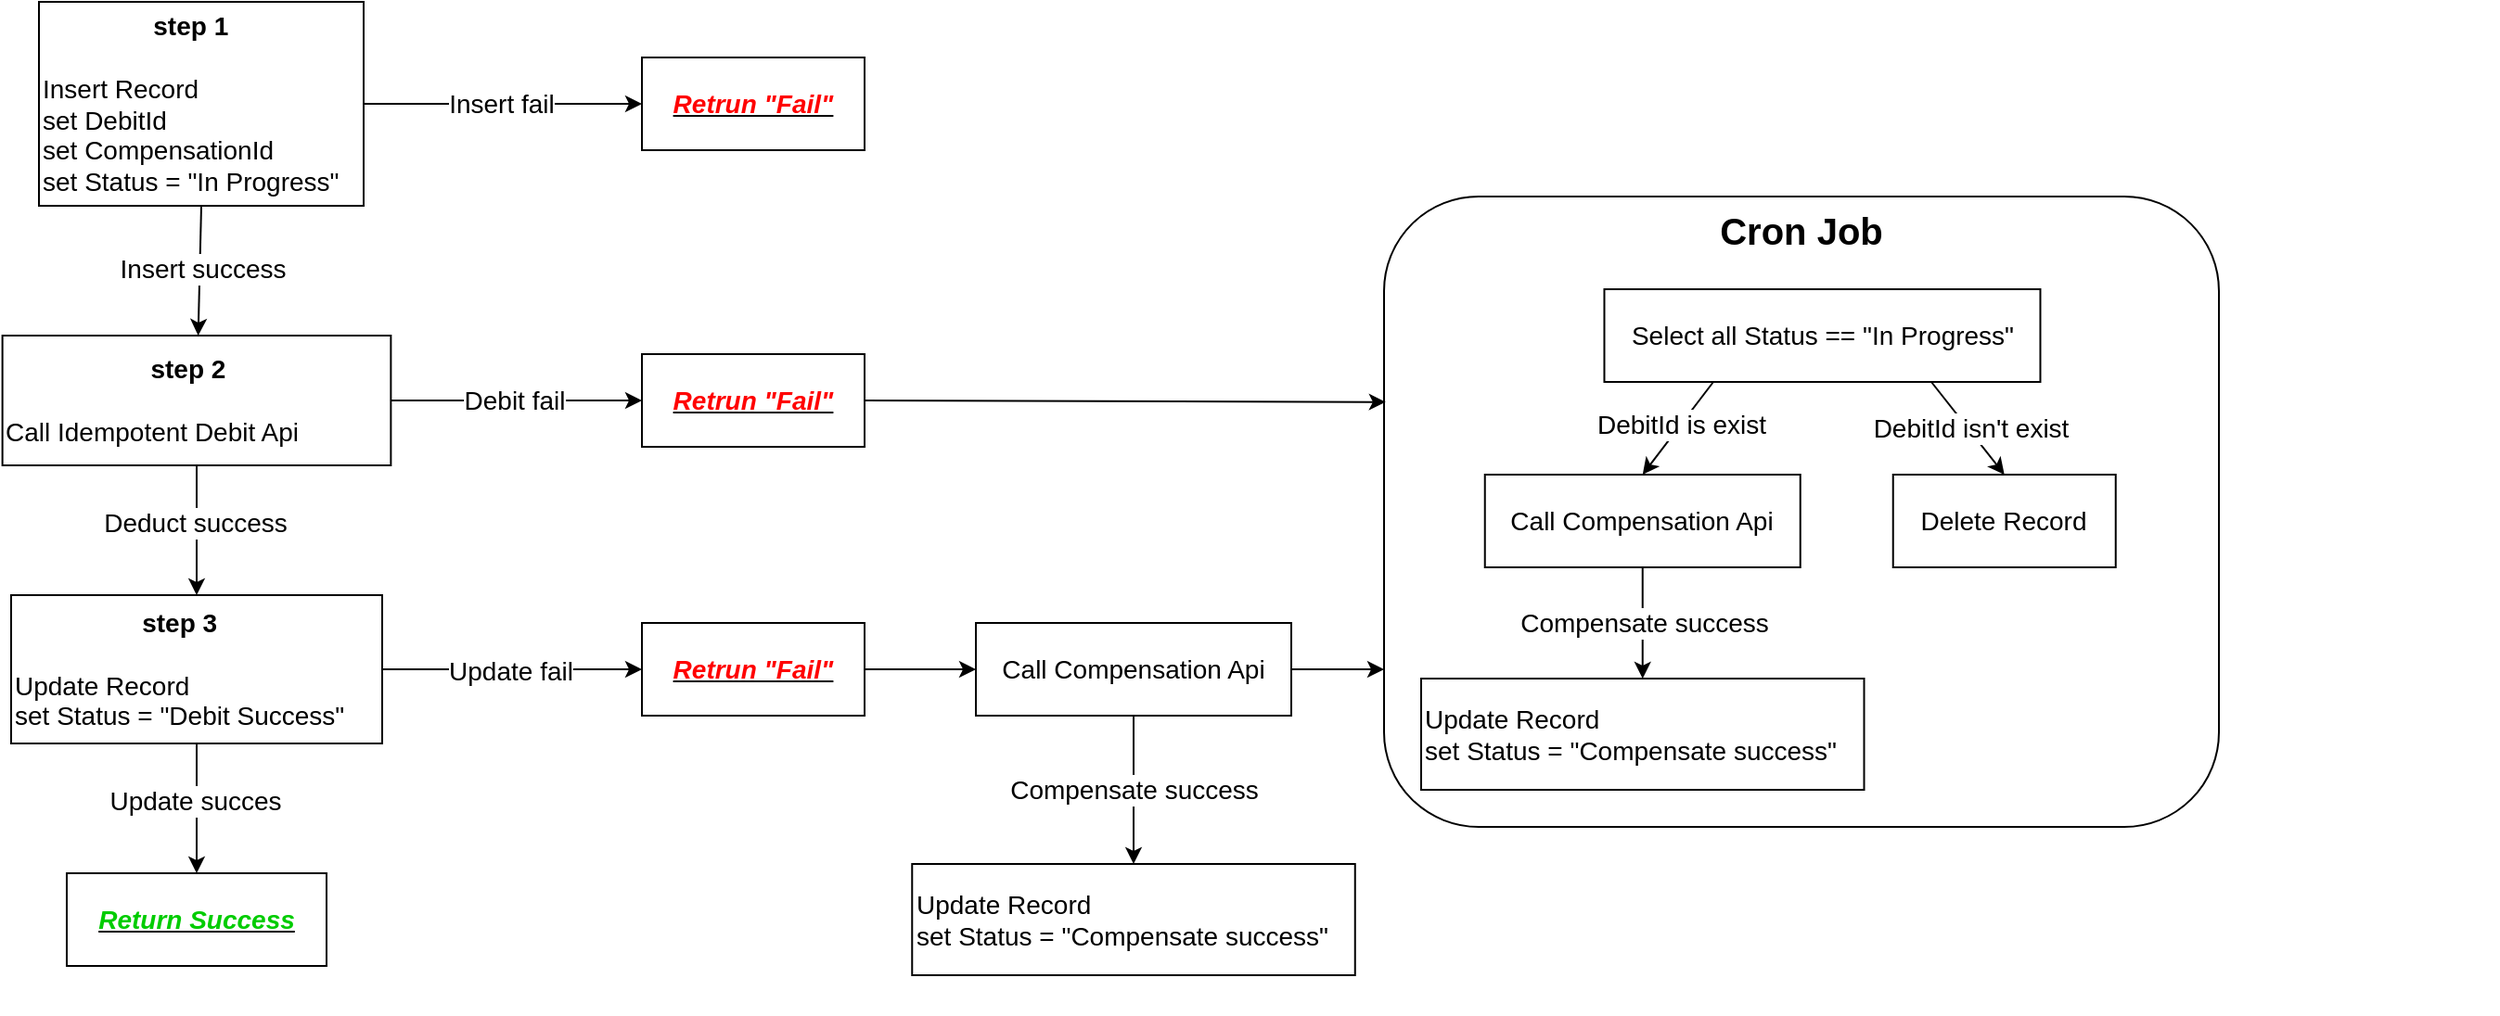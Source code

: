<mxfile version="26.0.14">
  <diagram name="第 1 页" id="Pe-Xq5TCLp1dsRRwMXim">
    <mxGraphModel dx="1434" dy="738" grid="1" gridSize="10" guides="1" tooltips="1" connect="1" arrows="1" fold="1" page="1" pageScale="1" pageWidth="827" pageHeight="1169" math="0" shadow="0">
      <root>
        <mxCell id="0" />
        <mxCell id="1" parent="0" />
        <mxCell id="N4m3akjZVZ2ySZBwFNGX-3" value="&lt;div style=&quot;text-align: center; font-size: 14px;&quot;&gt;&lt;b&gt;&amp;nbsp; &amp;nbsp; &amp;nbsp; &amp;nbsp; &amp;nbsp; step 2&lt;/b&gt;&lt;/div&gt;&lt;div style=&quot;font-size: 14px;&quot;&gt;&lt;span style=&quot;background-color: initial; font-size: 14px;&quot;&gt;&lt;br&gt;&lt;/span&gt;&lt;/div&gt;&lt;div style=&quot;font-size: 14px;&quot;&gt;&lt;span style=&quot;background-color: initial; font-size: 14px;&quot;&gt;Call Idempotent Debit Api&lt;/span&gt;&lt;/div&gt;" style="whiteSpace=wrap;html=1;fontSize=14;align=left;" parent="1" vertex="1">
          <mxGeometry x="35.31" y="270" width="209.37" height="70" as="geometry" />
        </mxCell>
        <mxCell id="N4m3akjZVZ2ySZBwFNGX-4" value="" style="edgeStyle=none;orthogonalLoop=1;jettySize=auto;html=1;rounded=0;exitX=0.5;exitY=1;exitDx=0;exitDy=0;entryX=0.5;entryY=0;entryDx=0;entryDy=0;fontSize=14;" parent="1" source="N4m3akjZVZ2ySZBwFNGX-3" target="N4m3akjZVZ2ySZBwFNGX-5" edge="1">
          <mxGeometry width="100" relative="1" as="geometry">
            <mxPoint x="150" y="311" as="sourcePoint" />
            <mxPoint x="140" y="370" as="targetPoint" />
            <Array as="points" />
          </mxGeometry>
        </mxCell>
        <mxCell id="LdtOP8FCOL7xw9E4yAfK-9" value="Deduct success" style="edgeLabel;html=1;align=center;verticalAlign=middle;resizable=0;points=[];fontSize=14;" parent="N4m3akjZVZ2ySZBwFNGX-4" vertex="1" connectable="0">
          <mxGeometry x="-0.114" y="-1" relative="1" as="geometry">
            <mxPoint as="offset" />
          </mxGeometry>
        </mxCell>
        <mxCell id="N4m3akjZVZ2ySZBwFNGX-5" value="&lt;div style=&quot;text-align: center; font-size: 14px;&quot;&gt;&lt;b style=&quot;background-color: initial;&quot;&gt;step 3&lt;/b&gt;&lt;br&gt;&lt;/div&gt;&lt;div style=&quot;font-size: 14px;&quot;&gt;&lt;span style=&quot;background-color: initial; font-size: 14px;&quot;&gt;&lt;br&gt;&lt;/span&gt;&lt;/div&gt;&lt;div style=&quot;font-size: 14px;&quot;&gt;&lt;span style=&quot;background-color: initial; font-size: 14px;&quot;&gt;Update Record&lt;/span&gt;&lt;br style=&quot;font-size: 14px;&quot;&gt;&lt;/div&gt;&lt;div style=&quot;font-size: 14px;&quot;&gt;set Status = &quot;Debit Success&quot;&lt;/div&gt;" style="whiteSpace=wrap;html=1;fontSize=14;align=left;" parent="1" vertex="1">
          <mxGeometry x="39.99" y="410" width="200.01" height="80" as="geometry" />
        </mxCell>
        <mxCell id="LdtOP8FCOL7xw9E4yAfK-2" value="" style="edgeStyle=none;orthogonalLoop=1;jettySize=auto;html=1;rounded=0;exitX=1;exitY=0.5;exitDx=0;exitDy=0;entryX=0;entryY=0.5;entryDx=0;entryDy=0;fontSize=14;" parent="1" source="N4m3akjZVZ2ySZBwFNGX-5" target="BQPz4AaYWSFw1NKrpsAX-31" edge="1">
          <mxGeometry width="100" relative="1" as="geometry">
            <mxPoint x="220" y="439.5" as="sourcePoint" />
            <mxPoint x="320" y="385" as="targetPoint" />
            <Array as="points" />
          </mxGeometry>
        </mxCell>
        <mxCell id="BQPz4AaYWSFw1NKrpsAX-5" value="Update fail" style="edgeLabel;html=1;align=center;verticalAlign=middle;resizable=0;points=[];fontSize=14;" parent="LdtOP8FCOL7xw9E4yAfK-2" vertex="1" connectable="0">
          <mxGeometry x="-0.015" y="-1" relative="1" as="geometry">
            <mxPoint as="offset" />
          </mxGeometry>
        </mxCell>
        <mxCell id="LdtOP8FCOL7xw9E4yAfK-6" value="" style="edgeStyle=none;orthogonalLoop=1;jettySize=auto;html=1;rounded=0;exitX=1;exitY=0.5;exitDx=0;exitDy=0;entryX=0;entryY=0.5;entryDx=0;entryDy=0;fontSize=14;" parent="1" source="N4m3akjZVZ2ySZBwFNGX-3" target="BQPz4AaYWSFw1NKrpsAX-3" edge="1">
          <mxGeometry width="100" relative="1" as="geometry">
            <mxPoint x="230" y="269.5" as="sourcePoint" />
            <mxPoint x="310" y="275" as="targetPoint" />
            <Array as="points" />
          </mxGeometry>
        </mxCell>
        <mxCell id="BQPz4AaYWSFw1NKrpsAX-6" value="Debit fail" style="edgeLabel;html=1;align=center;verticalAlign=middle;resizable=0;points=[];fontSize=14;" parent="LdtOP8FCOL7xw9E4yAfK-6" vertex="1" connectable="0">
          <mxGeometry x="-0.015" relative="1" as="geometry">
            <mxPoint as="offset" />
          </mxGeometry>
        </mxCell>
        <mxCell id="LdtOP8FCOL7xw9E4yAfK-13" value="" style="edgeStyle=none;orthogonalLoop=1;jettySize=auto;html=1;rounded=0;exitX=0.5;exitY=1;exitDx=0;exitDy=0;entryX=0.5;entryY=0;entryDx=0;entryDy=0;fontSize=14;" parent="1" source="N4m3akjZVZ2ySZBwFNGX-5" target="LdtOP8FCOL7xw9E4yAfK-15" edge="1">
          <mxGeometry width="100" relative="1" as="geometry">
            <mxPoint x="149.5" y="490" as="sourcePoint" />
            <mxPoint x="149.5" y="569" as="targetPoint" />
            <Array as="points" />
          </mxGeometry>
        </mxCell>
        <mxCell id="LdtOP8FCOL7xw9E4yAfK-14" value="Update succes" style="edgeLabel;html=1;align=center;verticalAlign=middle;resizable=0;points=[];fontSize=14;" parent="LdtOP8FCOL7xw9E4yAfK-13" vertex="1" connectable="0">
          <mxGeometry x="-0.114" y="-1" relative="1" as="geometry">
            <mxPoint as="offset" />
          </mxGeometry>
        </mxCell>
        <mxCell id="LdtOP8FCOL7xw9E4yAfK-15" value="&lt;div style=&quot;font-size: 14px;&quot;&gt;&lt;b style=&quot;font-size: 14px;&quot;&gt;&lt;u style=&quot;font-size: 14px;&quot;&gt;&lt;i style=&quot;font-size: 14px;&quot;&gt;&lt;font style=&quot;font-size: 14px;&quot; color=&quot;#00cc00&quot;&gt;Return Success&lt;/font&gt;&lt;/i&gt;&lt;/u&gt;&lt;/b&gt;&lt;/div&gt;" style="whiteSpace=wrap;html=1;fontSize=14;" parent="1" vertex="1">
          <mxGeometry x="69.99" y="560" width="140.01" height="50" as="geometry" />
        </mxCell>
        <mxCell id="B3VzkP6dt8ZV4XAjphK2-1" value="&lt;div style=&quot;text-align: center; font-size: 14px;&quot;&gt;&lt;span style=&quot;background-color: initial; font-size: 14px;&quot;&gt;&lt;b&gt;step 1&lt;/b&gt;&lt;/span&gt;&lt;/div&gt;&lt;div style=&quot;font-size: 14px;&quot;&gt;&lt;span style=&quot;background-color: initial; font-size: 14px;&quot;&gt;&lt;br&gt;&lt;/span&gt;&lt;/div&gt;&lt;div style=&quot;font-size: 14px;&quot;&gt;&lt;span style=&quot;background-color: initial; font-size: 14px;&quot;&gt;Insert Record&lt;/span&gt;&lt;/div&gt;&lt;div style=&quot;font-size: 14px;&quot;&gt;set DebitId&lt;/div&gt;&lt;div style=&quot;font-size: 14px;&quot;&gt;set CompensationId&lt;/div&gt;&lt;div style=&quot;font-size: 14px;&quot;&gt;set Status = &quot;In Progress&quot;&lt;/div&gt;" style="whiteSpace=wrap;html=1;fontSize=14;align=left;" parent="1" vertex="1">
          <mxGeometry x="55" y="90" width="175" height="110" as="geometry" />
        </mxCell>
        <mxCell id="B3VzkP6dt8ZV4XAjphK2-2" value="" style="edgeStyle=none;orthogonalLoop=1;jettySize=auto;html=1;rounded=0;exitX=0.5;exitY=1;exitDx=0;exitDy=0;fontSize=14;" parent="1" source="B3VzkP6dt8ZV4XAjphK2-1" target="N4m3akjZVZ2ySZBwFNGX-3" edge="1">
          <mxGeometry width="100" relative="1" as="geometry">
            <mxPoint x="150" y="170" as="sourcePoint" />
            <mxPoint x="150" y="220" as="targetPoint" />
            <Array as="points" />
          </mxGeometry>
        </mxCell>
        <mxCell id="B3VzkP6dt8ZV4XAjphK2-22" value="Insert success" style="edgeLabel;html=1;align=center;verticalAlign=middle;resizable=0;points=[];fontSize=14;" parent="B3VzkP6dt8ZV4XAjphK2-2" vertex="1" connectable="0">
          <mxGeometry x="-0.04" y="1" relative="1" as="geometry">
            <mxPoint as="offset" />
          </mxGeometry>
        </mxCell>
        <mxCell id="B3VzkP6dt8ZV4XAjphK2-15" value="" style="edgeStyle=none;orthogonalLoop=1;jettySize=auto;html=1;rounded=0;exitX=0.5;exitY=1;exitDx=0;exitDy=0;entryX=0.5;entryY=0;entryDx=0;entryDy=0;fontSize=14;" parent="1" source="BQPz4AaYWSFw1NKrpsAX-30" target="BQPz4AaYWSFw1NKrpsAX-9" edge="1">
          <mxGeometry width="100" relative="1" as="geometry">
            <mxPoint x="380" y="410" as="sourcePoint" />
            <mxPoint x="530" y="475" as="targetPoint" />
            <Array as="points" />
          </mxGeometry>
        </mxCell>
        <mxCell id="B3VzkP6dt8ZV4XAjphK2-16" value="Compensate success" style="edgeLabel;html=1;align=center;verticalAlign=middle;resizable=0;points=[];fontSize=14;" parent="B3VzkP6dt8ZV4XAjphK2-15" vertex="1" connectable="0">
          <mxGeometry relative="1" as="geometry">
            <mxPoint as="offset" />
          </mxGeometry>
        </mxCell>
        <mxCell id="B3VzkP6dt8ZV4XAjphK2-21" value="" style="group;fontSize=14;align=left;" parent="1" vertex="1" connectable="0">
          <mxGeometry x="790" y="176" width="590" height="460" as="geometry" />
        </mxCell>
        <mxCell id="BQPz4AaYWSFw1NKrpsAX-26" value="" style="group;fontSize=14;" parent="B3VzkP6dt8ZV4XAjphK2-21" vertex="1" connectable="0">
          <mxGeometry x="-20" y="19" width="610" height="370" as="geometry" />
        </mxCell>
        <mxCell id="B3VzkP6dt8ZV4XAjphK2-20" value="&lt;b style=&quot;&quot;&gt;&lt;font style=&quot;font-size: 20px;&quot;&gt;Cron Job&lt;/font&gt;&lt;/b&gt;" style="rounded=1;whiteSpace=wrap;html=1;verticalAlign=top;fontSize=14;" parent="BQPz4AaYWSFw1NKrpsAX-26" vertex="1">
          <mxGeometry x="10" width="450" height="340" as="geometry" />
        </mxCell>
        <mxCell id="B3VzkP6dt8ZV4XAjphK2-7" value="" style="edgeStyle=none;orthogonalLoop=1;jettySize=auto;html=1;rounded=0;exitX=0.25;exitY=1;exitDx=0;exitDy=0;entryX=0.5;entryY=0;entryDx=0;entryDy=0;fontSize=14;" parent="BQPz4AaYWSFw1NKrpsAX-26" source="BQPz4AaYWSFw1NKrpsAX-19" target="ob1M-A06B3O3idmLBnm6-1" edge="1">
          <mxGeometry width="100" relative="1" as="geometry">
            <mxPoint x="88.74" y="110" as="sourcePoint" />
            <mxPoint x="68.74" y="160" as="targetPoint" />
            <Array as="points" />
          </mxGeometry>
        </mxCell>
        <mxCell id="B3VzkP6dt8ZV4XAjphK2-11" value="DebitId is exist" style="edgeLabel;html=1;align=center;verticalAlign=middle;resizable=0;points=[];fontSize=14;" parent="B3VzkP6dt8ZV4XAjphK2-7" vertex="1" connectable="0">
          <mxGeometry x="-0.086" relative="1" as="geometry">
            <mxPoint as="offset" />
          </mxGeometry>
        </mxCell>
        <mxCell id="B3VzkP6dt8ZV4XAjphK2-12" value="" style="edgeStyle=none;orthogonalLoop=1;jettySize=auto;html=1;rounded=0;exitX=0.75;exitY=1;exitDx=0;exitDy=0;entryX=0.5;entryY=0;entryDx=0;entryDy=0;fontSize=14;" parent="BQPz4AaYWSFw1NKrpsAX-26" source="BQPz4AaYWSFw1NKrpsAX-19" target="BQPz4AaYWSFw1NKrpsAX-21" edge="1">
          <mxGeometry width="100" relative="1" as="geometry">
            <mxPoint x="158.74" y="110" as="sourcePoint" />
            <mxPoint x="178.74" y="160" as="targetPoint" />
            <Array as="points" />
          </mxGeometry>
        </mxCell>
        <mxCell id="B3VzkP6dt8ZV4XAjphK2-13" value="DebitId isn&#39;t exist" style="edgeLabel;html=1;align=center;verticalAlign=middle;resizable=0;points=[];fontSize=14;" parent="B3VzkP6dt8ZV4XAjphK2-12" vertex="1" connectable="0">
          <mxGeometry x="0.012" y="1" relative="1" as="geometry">
            <mxPoint as="offset" />
          </mxGeometry>
        </mxCell>
        <mxCell id="BQPz4AaYWSFw1NKrpsAX-19" value="&lt;div style=&quot;font-size: 14px;&quot;&gt;&lt;span style=&quot;background-color: initial; font-size: 14px;&quot;&gt;Select all&amp;nbsp;&lt;/span&gt;&lt;span style=&quot;background-color: initial;&quot;&gt;Status ==&lt;/span&gt;&lt;span style=&quot;text-align: left; background-color: initial;&quot;&gt;&amp;nbsp;&lt;/span&gt;&lt;span style=&quot;text-align: left; background-color: initial;&quot;&gt;&quot;In Progress&quot;&lt;/span&gt;&lt;/div&gt;" style="whiteSpace=wrap;html=1;fontSize=14;" parent="BQPz4AaYWSFw1NKrpsAX-26" vertex="1">
          <mxGeometry x="128.74" y="50" width="235" height="50" as="geometry" />
        </mxCell>
        <mxCell id="BQPz4AaYWSFw1NKrpsAX-21" value="Delete Record" style="whiteSpace=wrap;html=1;fontSize=14;" parent="BQPz4AaYWSFw1NKrpsAX-26" vertex="1">
          <mxGeometry x="284.37" y="150" width="120" height="50" as="geometry" />
        </mxCell>
        <mxCell id="ob1M-A06B3O3idmLBnm6-1" value="&lt;div style=&quot;font-size: 14px;&quot;&gt;&lt;span style=&quot;background-color: initial; font-size: 14px;&quot;&gt;Call Compensation Api&lt;/span&gt;&lt;br style=&quot;font-size: 14px;&quot;&gt;&lt;/div&gt;" style="whiteSpace=wrap;html=1;fontSize=14;" parent="BQPz4AaYWSFw1NKrpsAX-26" vertex="1">
          <mxGeometry x="64.37" y="150" width="170" height="50" as="geometry" />
        </mxCell>
        <mxCell id="ob1M-A06B3O3idmLBnm6-2" value="&lt;div style=&quot;font-size: 14px;&quot;&gt;&lt;div&gt;&lt;span style=&quot;background-color: initial;&quot;&gt;Update Record&lt;/span&gt;&lt;br&gt;&lt;/div&gt;&lt;div style=&quot;&quot;&gt;set Status = &quot;&lt;span style=&quot;text-align: center; text-wrap: nowrap; background-color: rgb(255, 255, 255);&quot;&gt;Compensate success&lt;/span&gt;&quot;&lt;/div&gt;&lt;/div&gt;" style="whiteSpace=wrap;html=1;fontSize=14;align=left;" parent="BQPz4AaYWSFw1NKrpsAX-26" vertex="1">
          <mxGeometry x="30.0" y="260" width="238.75" height="60" as="geometry" />
        </mxCell>
        <mxCell id="ob1M-A06B3O3idmLBnm6-3" value="" style="edgeStyle=none;orthogonalLoop=1;jettySize=auto;html=1;rounded=0;exitX=0.5;exitY=1;exitDx=0;exitDy=0;entryX=0.5;entryY=0;entryDx=0;entryDy=0;fontSize=14;" parent="BQPz4AaYWSFw1NKrpsAX-26" source="ob1M-A06B3O3idmLBnm6-1" target="ob1M-A06B3O3idmLBnm6-2" edge="1">
          <mxGeometry width="100" relative="1" as="geometry">
            <mxPoint x="-166.26" y="285" as="sourcePoint" />
            <mxPoint x="-166.26" y="365" as="targetPoint" />
            <Array as="points" />
          </mxGeometry>
        </mxCell>
        <mxCell id="ob1M-A06B3O3idmLBnm6-4" value="Compensate success" style="edgeLabel;html=1;align=center;verticalAlign=middle;resizable=0;points=[];fontSize=14;" parent="ob1M-A06B3O3idmLBnm6-3" vertex="1" connectable="0">
          <mxGeometry relative="1" as="geometry">
            <mxPoint as="offset" />
          </mxGeometry>
        </mxCell>
        <mxCell id="BQPz4AaYWSFw1NKrpsAX-3" value="&lt;div style=&quot;font-size: 14px;&quot;&gt;&lt;b&gt;&lt;u&gt;&lt;font color=&quot;#ff0000&quot;&gt;&lt;i&gt;Retrun &quot;Fail&quot;&lt;/i&gt;&lt;/font&gt;&lt;/u&gt;&lt;/b&gt;&lt;br&gt;&lt;/div&gt;" style="whiteSpace=wrap;html=1;fontSize=14;" parent="1" vertex="1">
          <mxGeometry x="380" y="280" width="120" height="50" as="geometry" />
        </mxCell>
        <mxCell id="BQPz4AaYWSFw1NKrpsAX-9" value="&lt;div style=&quot;font-size: 14px;&quot;&gt;&lt;div&gt;&lt;span style=&quot;background-color: initial;&quot;&gt;Update Record&lt;/span&gt;&lt;br&gt;&lt;/div&gt;&lt;div style=&quot;&quot;&gt;set Status = &quot;&lt;span style=&quot;text-align: center; text-wrap: nowrap; background-color: rgb(255, 255, 255);&quot;&gt;Compensate success&lt;/span&gt;&quot;&lt;/div&gt;&lt;/div&gt;" style="whiteSpace=wrap;html=1;fontSize=14;align=left;" parent="1" vertex="1">
          <mxGeometry x="525.63" y="555" width="238.75" height="60" as="geometry" />
        </mxCell>
        <mxCell id="BQPz4AaYWSFw1NKrpsAX-30" value="&lt;div style=&quot;font-size: 14px;&quot;&gt;&lt;span style=&quot;background-color: initial; font-size: 14px;&quot;&gt;Call Compensation Api&lt;/span&gt;&lt;br style=&quot;font-size: 14px;&quot;&gt;&lt;/div&gt;" style="whiteSpace=wrap;html=1;fontSize=14;" parent="1" vertex="1">
          <mxGeometry x="560" y="425" width="170" height="50" as="geometry" />
        </mxCell>
        <mxCell id="BQPz4AaYWSFw1NKrpsAX-31" value="&lt;div style=&quot;font-size: 14px;&quot;&gt;&lt;b&gt;&lt;u&gt;&lt;font color=&quot;#ff0000&quot;&gt;&lt;i&gt;Retrun &quot;Fail&quot;&lt;/i&gt;&lt;/font&gt;&lt;/u&gt;&lt;/b&gt;&lt;br&gt;&lt;/div&gt;" style="whiteSpace=wrap;html=1;fontSize=14;" parent="1" vertex="1">
          <mxGeometry x="380" y="425" width="120" height="50" as="geometry" />
        </mxCell>
        <mxCell id="BQPz4AaYWSFw1NKrpsAX-32" value="&lt;div style=&quot;font-size: 14px;&quot;&gt;&lt;b style=&quot;font-size: 14px;&quot;&gt;&lt;u style=&quot;font-size: 14px;&quot;&gt;&lt;font style=&quot;font-size: 14px;&quot; color=&quot;#ff0000&quot;&gt;&lt;i style=&quot;font-size: 14px;&quot;&gt;Retrun &quot;Fail&quot;&lt;/i&gt;&lt;/font&gt;&lt;/u&gt;&lt;/b&gt;&lt;/div&gt;" style="whiteSpace=wrap;html=1;fontSize=14;" parent="1" vertex="1">
          <mxGeometry x="380" y="120" width="120" height="50" as="geometry" />
        </mxCell>
        <mxCell id="BQPz4AaYWSFw1NKrpsAX-33" value="" style="edgeStyle=none;orthogonalLoop=1;jettySize=auto;html=1;rounded=0;exitX=1;exitY=0.5;exitDx=0;exitDy=0;entryX=0;entryY=0.5;entryDx=0;entryDy=0;fontSize=14;" parent="1" source="B3VzkP6dt8ZV4XAjphK2-1" target="BQPz4AaYWSFw1NKrpsAX-32" edge="1">
          <mxGeometry width="100" relative="1" as="geometry">
            <mxPoint x="210" y="285" as="sourcePoint" />
            <mxPoint x="340" y="285" as="targetPoint" />
            <Array as="points" />
          </mxGeometry>
        </mxCell>
        <mxCell id="BQPz4AaYWSFw1NKrpsAX-34" value="Insert fail" style="edgeLabel;html=1;align=center;verticalAlign=middle;resizable=0;points=[];fontSize=14;" parent="BQPz4AaYWSFw1NKrpsAX-33" vertex="1" connectable="0">
          <mxGeometry x="-0.015" relative="1" as="geometry">
            <mxPoint as="offset" />
          </mxGeometry>
        </mxCell>
        <mxCell id="BQPz4AaYWSFw1NKrpsAX-35" value="" style="edgeStyle=none;orthogonalLoop=1;jettySize=auto;html=1;rounded=0;exitX=1;exitY=0.5;exitDx=0;exitDy=0;entryX=0;entryY=0.5;entryDx=0;entryDy=0;" parent="1" source="BQPz4AaYWSFw1NKrpsAX-31" target="BQPz4AaYWSFw1NKrpsAX-30" edge="1">
          <mxGeometry width="100" relative="1" as="geometry">
            <mxPoint x="540" y="600" as="sourcePoint" />
            <mxPoint x="640" y="600" as="targetPoint" />
            <Array as="points" />
          </mxGeometry>
        </mxCell>
        <mxCell id="BQPz4AaYWSFw1NKrpsAX-36" value="" style="edgeStyle=none;orthogonalLoop=1;jettySize=auto;html=1;rounded=0;exitX=1;exitY=0.5;exitDx=0;exitDy=0;entryX=0;entryY=0.75;entryDx=0;entryDy=0;" parent="1" source="BQPz4AaYWSFw1NKrpsAX-30" target="B3VzkP6dt8ZV4XAjphK2-20" edge="1">
          <mxGeometry width="100" relative="1" as="geometry">
            <mxPoint x="380" y="540" as="sourcePoint" />
            <mxPoint x="800" y="450" as="targetPoint" />
            <Array as="points" />
          </mxGeometry>
        </mxCell>
        <mxCell id="BQPz4AaYWSFw1NKrpsAX-37" value="" style="edgeStyle=none;orthogonalLoop=1;jettySize=auto;html=1;rounded=0;exitX=1;exitY=0.5;exitDx=0;exitDy=0;entryX=0.002;entryY=0.326;entryDx=0;entryDy=0;entryPerimeter=0;" parent="1" source="BQPz4AaYWSFw1NKrpsAX-3" target="B3VzkP6dt8ZV4XAjphK2-20" edge="1">
          <mxGeometry width="100" relative="1" as="geometry">
            <mxPoint x="520" y="280" as="sourcePoint" />
            <mxPoint x="770" y="310" as="targetPoint" />
            <Array as="points" />
          </mxGeometry>
        </mxCell>
      </root>
    </mxGraphModel>
  </diagram>
</mxfile>
